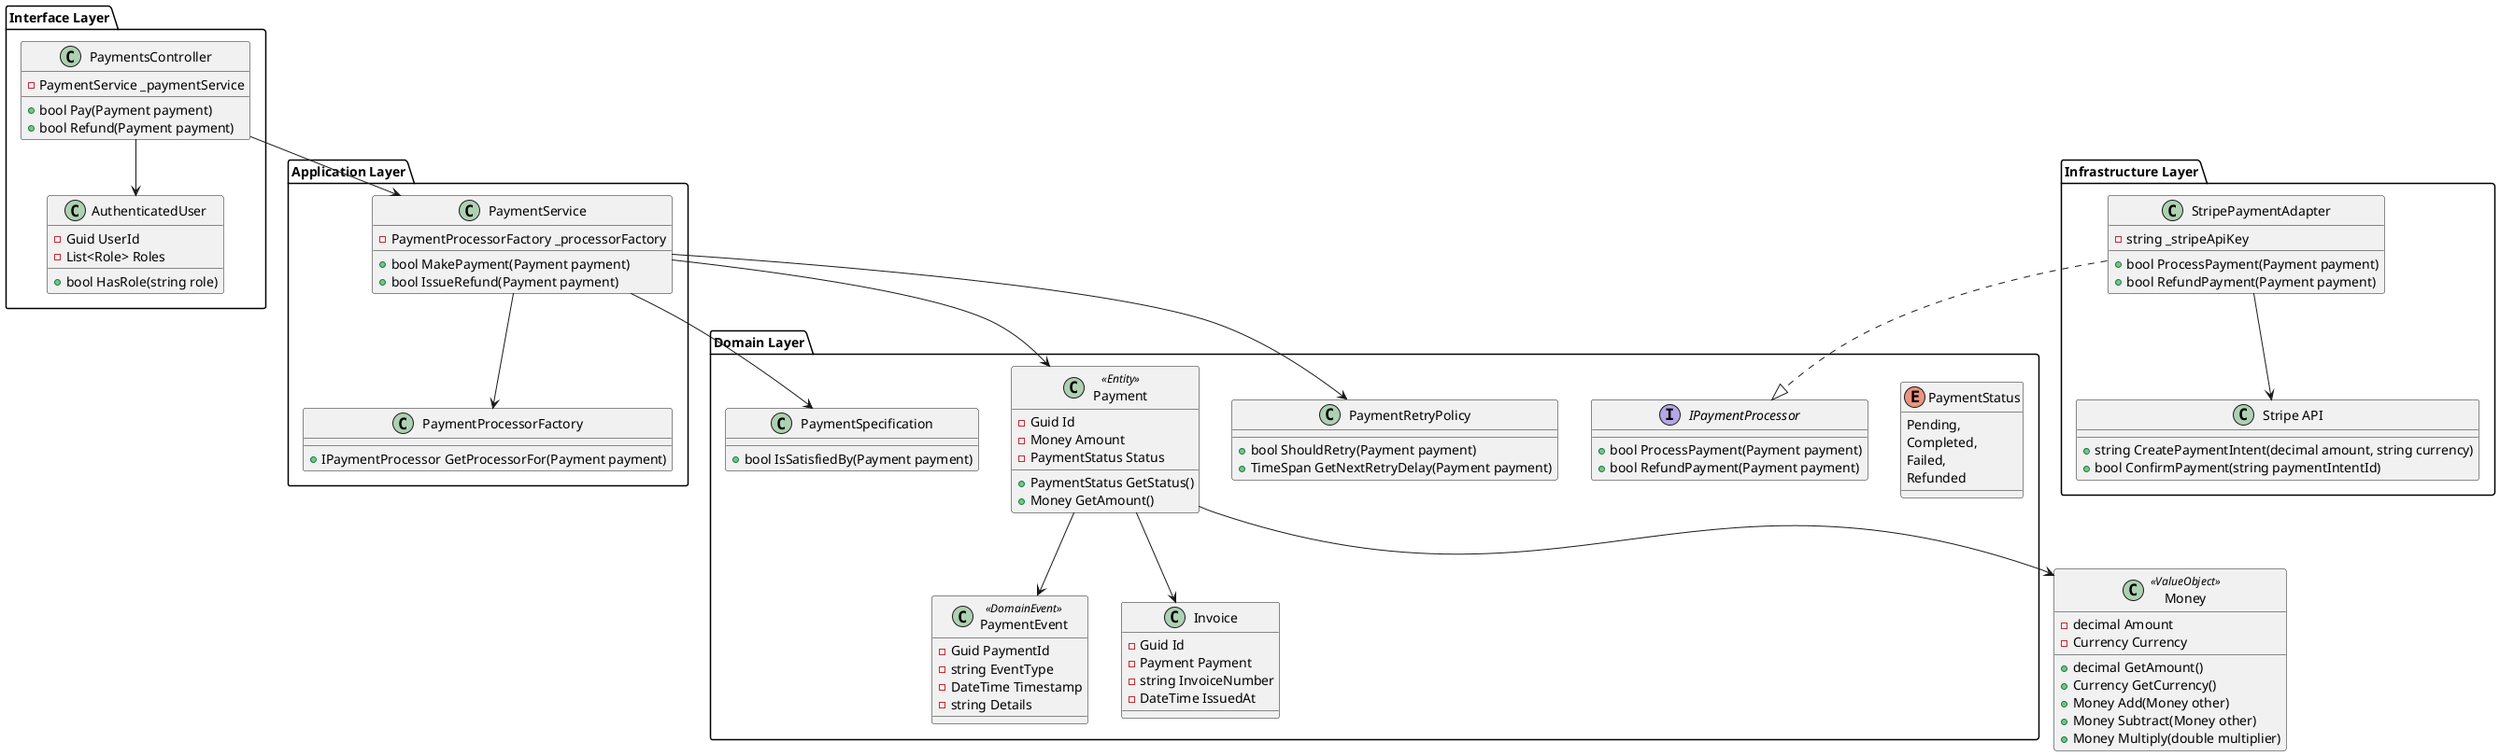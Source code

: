 @startuml

' =============================
' DOMAIN LAYER
' =============================
class Money <<ValueObject>> {
  - decimal Amount
  - Currency Currency
  + decimal GetAmount()
  + Currency GetCurrency()
  + Money Add(Money other)
  + Money Subtract(Money other)
  + Money Multiply(double multiplier)
}

package "Domain Layer" {
    enum PaymentStatus {
        Pending,
        Completed,
        Failed,
        Refunded
    }

  class Payment <<Entity>> {
    - Guid Id
    - Money Amount
    - PaymentStatus Status

    + PaymentStatus GetStatus()
    + Money GetAmount()
  }

  interface IPaymentProcessor {
    + bool ProcessPayment(Payment payment)
    + bool RefundPayment(Payment payment)
  }

  class PaymentEvent <<DomainEvent>> {
    - Guid PaymentId
    - string EventType
    - DateTime Timestamp
    - string Details
  }

  class Invoice {
    - Guid Id
    - Payment Payment
    - string InvoiceNumber
    - DateTime IssuedAt
  }

  class PaymentRetryPolicy {
    + bool ShouldRetry(Payment payment)
    + TimeSpan GetNextRetryDelay(Payment payment)
  }

  class PaymentSpecification {
    + bool IsSatisfiedBy(Payment payment)
  }

  Payment --> Money
  Payment --> PaymentEvent
  Payment --> Invoice
}

' =============================
' APPLICATION LAYER
' =============================

package "Application Layer" {

  class PaymentService {
    - PaymentProcessorFactory _processorFactory
    + bool MakePayment(Payment payment)
    + bool IssueRefund(Payment payment)
  }

  class PaymentProcessorFactory {
    + IPaymentProcessor GetProcessorFor(Payment payment)
  }

  PaymentService --> Payment
  PaymentService --> PaymentProcessorFactory
  PaymentService --> PaymentSpecification
  PaymentService --> PaymentRetryPolicy
}

' =============================
' INFRASTRUCTURE LAYER
' =============================
package "Infrastructure Layer" {

  class StripePaymentAdapter {
    - string _stripeApiKey
    + bool ProcessPayment(Payment payment)
    + bool RefundPayment(Payment payment)
  }

  class "Stripe API" {
    + string CreatePaymentIntent(decimal amount, string currency)
    + bool ConfirmPayment(string paymentIntentId)
  }

  StripePaymentAdapter --> "Stripe API"
  StripePaymentAdapter ..|> IPaymentProcessor
}

' =============================
' INTERFACE LAYER
' =============================
package "Interface Layer" {

  class PaymentsController {
    - PaymentService _paymentService
    + bool Pay(Payment payment)
    + bool Refund(Payment payment)
  }

  class AuthenticatedUser {
    - Guid UserId
    - List<Role> Roles
    + bool HasRole(string role)
  }

  PaymentsController --> PaymentService
  PaymentsController --> AuthenticatedUser
}

@enduml